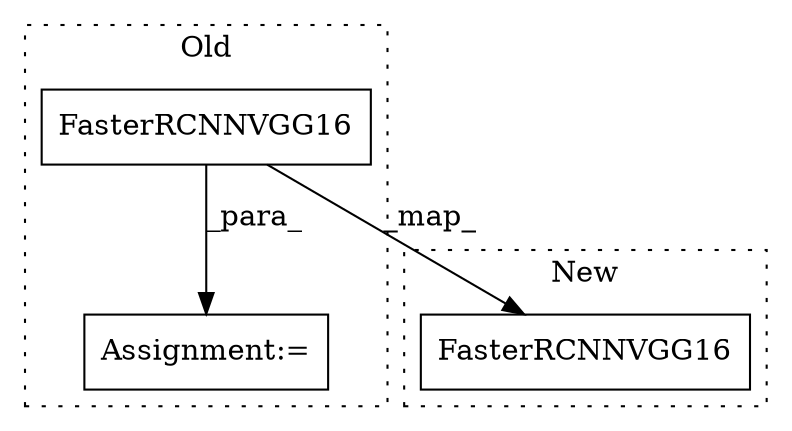 digraph G {
subgraph cluster0 {
1 [label="FasterRCNNVGG16" a="32" s="4318,4346" l="16,1" shape="box"];
3 [label="Assignment:=" a="7" s="4317" l="1" shape="box"];
label = "Old";
style="dotted";
}
subgraph cluster1 {
2 [label="FasterRCNNVGG16" a="32" s="4059,4087" l="16,1" shape="box"];
label = "New";
style="dotted";
}
1 -> 2 [label="_map_"];
1 -> 3 [label="_para_"];
}